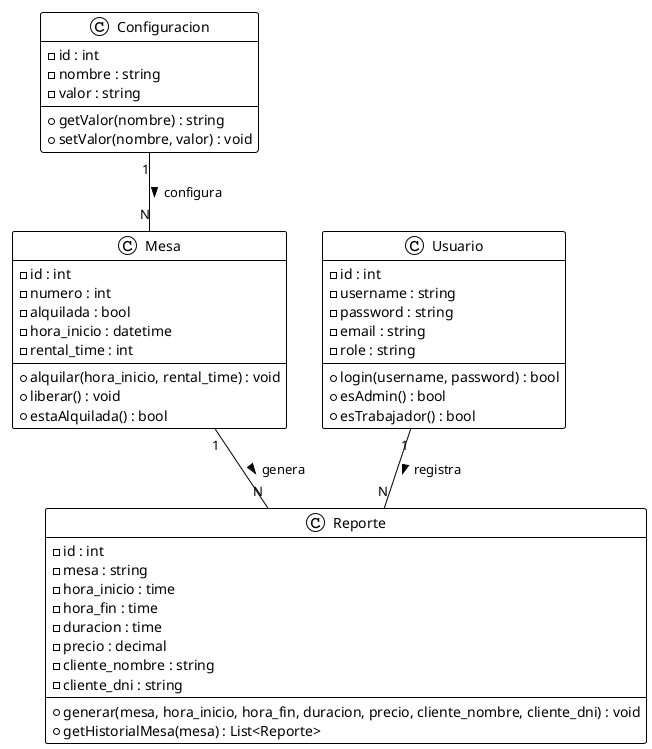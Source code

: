 @startuml
!theme plain

class Configuracion {
  - id : int
  - nombre : string
  - valor : string
  --
  + getValor(nombre) : string
  + setValor(nombre, valor) : void
}

class Mesa {
  - id : int
  - numero : int
  - alquilada : bool
  - hora_inicio : datetime
  - rental_time : int
  --
  + alquilar(hora_inicio, rental_time) : void
  + liberar() : void
  + estaAlquilada() : bool
}

class Reporte {
  - id : int
  - mesa : string
  - hora_inicio : time
  - hora_fin : time
  - duracion : time
  - precio : decimal
  - cliente_nombre : string
  - cliente_dni : string
  --
  + generar(mesa, hora_inicio, hora_fin, duracion, precio, cliente_nombre, cliente_dni) : void
  + getHistorialMesa(mesa) : List<Reporte>
}

class Usuario {
  - id : int
  - username : string
  - password : string
  - email : string
  - role : string
  --
  + login(username, password) : bool
  + esAdmin() : bool
  + esTrabajador() : bool
}

Configuracion "1" -- "N" Mesa : configura >
Mesa "1" -- "N" Reporte : genera >
Usuario "1" -- "N" Reporte : registra >

@enduml